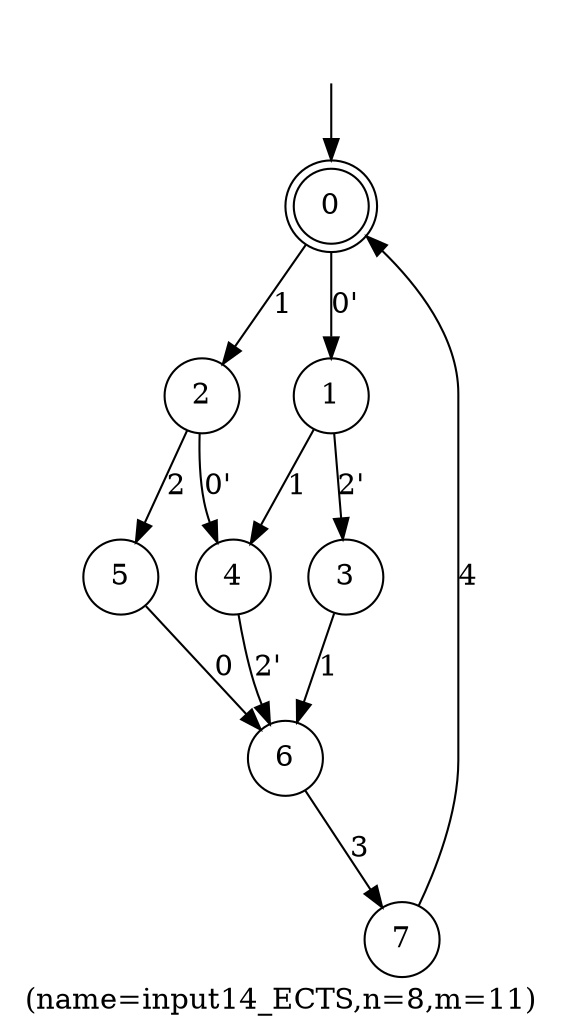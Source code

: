 digraph input14_ECTS{
	label="(name=input14_ECTS,n=8,m=11)";
	_nil [style = "invis"];
	node [shape = doublecircle]; 0;
	node [shape = circle];
	_nil -> 0;
	5->6[label="0"];
	0->2[label="1"];
	1->4[label="1"];
	3->6[label="1"];
	2->5[label="2"];
	6->7[label="3"];
	7->0[label="4"];
	2->4[label="0'"];
	0->1[label="0'"];
	4->6[label="2'"];
	1->3[label="2'"];
}
